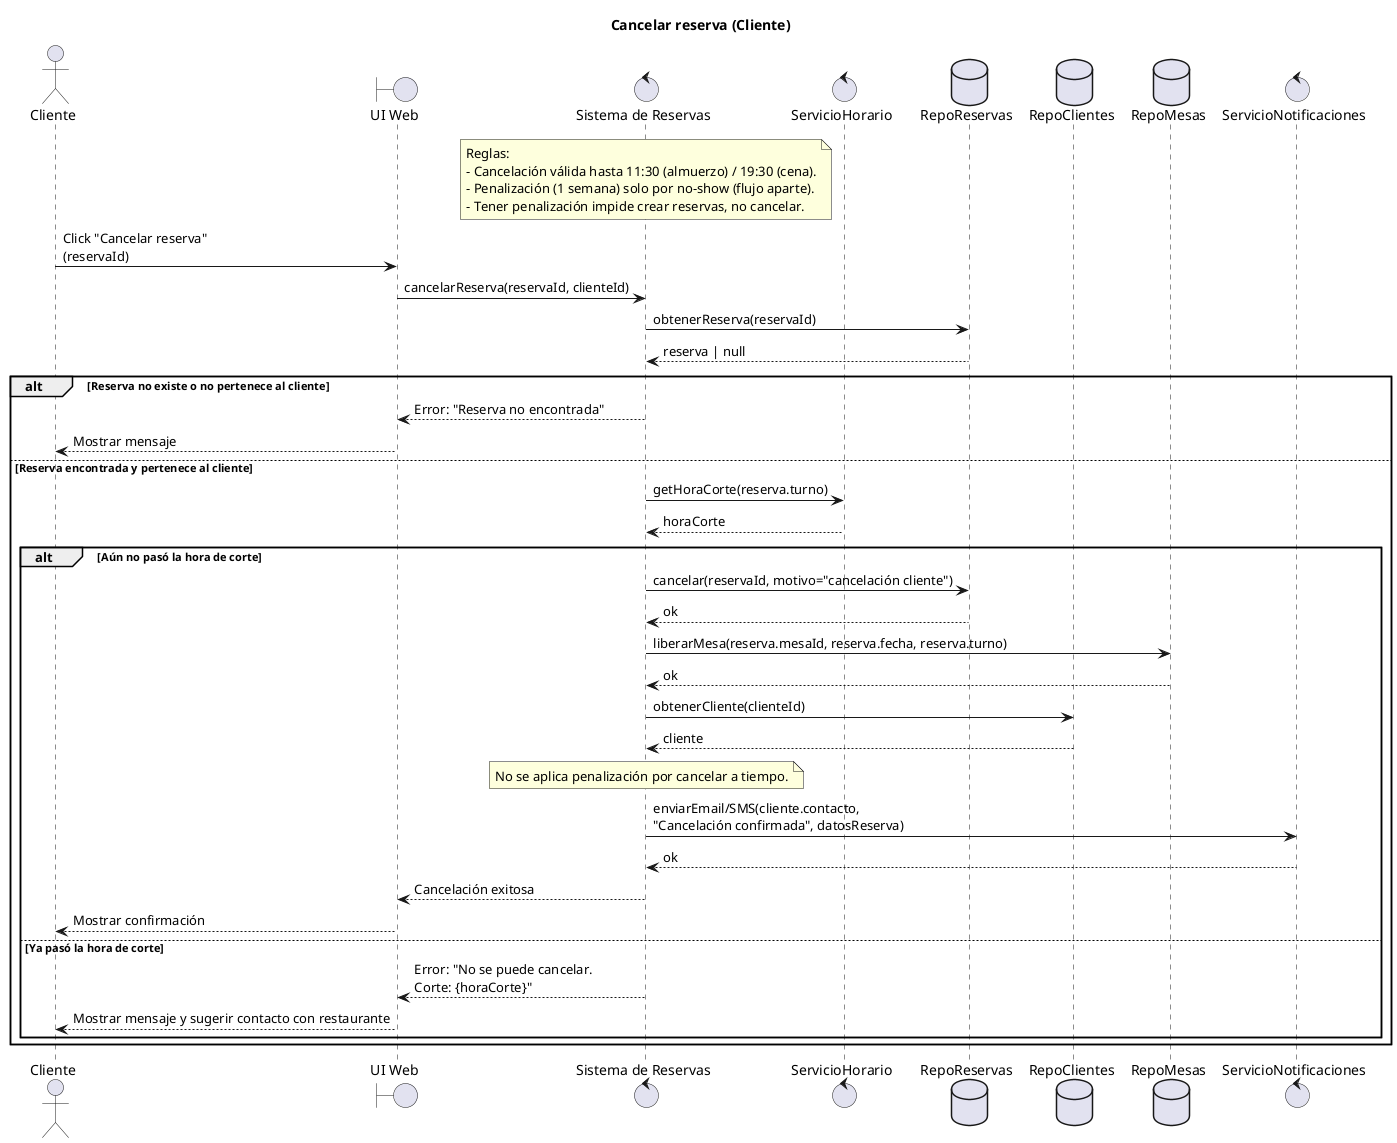 @startuml
title Cancelar reserva (Cliente)

actor Cliente as C
boundary "UI Web" as UI
control "Sistema de Reservas" as S
control "ServicioHorario" as SH
database "RepoReservas" as RR
database "RepoClientes" as RC
database "RepoMesas" as RM
control "ServicioNotificaciones" as SN

note over S
  Reglas:
  - Cancelación válida hasta 11:30 (almuerzo) / 19:30 (cena).
  - Penalización (1 semana) solo por no-show (flujo aparte).
  - Tener penalización impide crear reservas, no cancelar.
end note

C -> UI: Click "Cancelar reserva"\n(reservaId)
UI -> S: cancelarReserva(reservaId, clienteId)

S -> RR: obtenerReserva(reservaId)
RR --> S: reserva | null

alt Reserva no existe o no pertenece al cliente
  S --> UI: Error: "Reserva no encontrada"
  UI --> C: Mostrar mensaje
else Reserva encontrada y pertenece al cliente
  S -> SH: getHoraCorte(reserva.turno)
  SH --> S: horaCorte

  alt Aún no pasó la hora de corte
    ' Cancelación permitida
    S -> RR: cancelar(reservaId, motivo="cancelación cliente")
    RR --> S: ok

    ' Liberar mesa
    S -> RM: liberarMesa(reserva.mesaId, reserva.fecha, reserva.turno)
    RM --> S: ok

    ' (Opcional) actualizar estado del cliente si tuviera flags temporales
    S -> RC: obtenerCliente(clienteId)
    RC --> S: cliente
    note over S
      No se aplica penalización por cancelar a tiempo.
    end note

    ' Notificar confirmación
    S -> SN: enviarEmail/SMS(cliente.contacto,\n"Cancelación confirmada", datosReserva)
    SN --> S: ok

    S --> UI: Cancelación exitosa
    UI --> C: Mostrar confirmación
  else Ya pasó la hora de corte
    ' Cancelación no permitida por el cliente
    S --> UI: Error: "No se puede cancelar.\nCorte: {horaCorte}"
    UI --> C: Mostrar mensaje y sugerir contacto con restaurante
  end
end

@enduml

